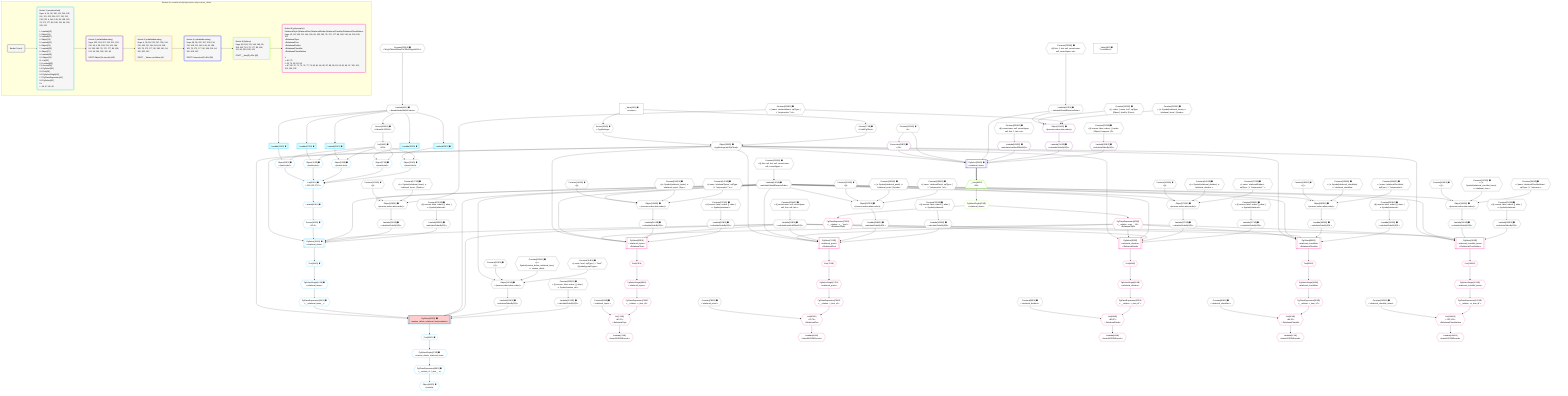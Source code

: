 %%{init: {'themeVariables': { 'fontSize': '12px'}}}%%
graph TD
    classDef path fill:#eee,stroke:#000,color:#000
    classDef plan fill:#fff,stroke-width:1px,color:#000
    classDef itemplan fill:#fff,stroke-width:2px,color:#000
    classDef unbatchedplan fill:#dff,stroke-width:1px,color:#000
    classDef sideeffectplan fill:#fcc,stroke-width:2px,color:#000
    classDef bucket fill:#f6f6f6,color:#000,stroke-width:2px,text-align:left


    %% plan dependencies
    Object115{{"Object[115∈0] ➊<br />ᐸ{reverse,orders,alias,codec}ᐳ"}}:::plan
    Lambda108{{"Lambda[108∈0] ➊<br />ᐸcalculateShouldReverseOrderᐳ"}}:::plan
    Constant112{{"Constant[112∈0] ➊<br />ᐸ[]ᐳ"}}:::plan
    Constant113{{"Constant[113∈0] ➊<br />ᐸ{ s: Symbol(custom_delete_relational_item), n: 'custom_deletᐳ"}}:::plan
    Constant114{{"Constant[114∈0] ➊<br />ᐸ{ name: 'bool', sqlType: { t: '”bool”', [Symbol(pg-sql2-typeᐳ"}}:::plan
    Lambda108 & Constant112 & Constant113 & Constant114 --> Object115
    Object129{{"Object[129∈0] ➊<br />ᐸ{reverse,orders,alias,codec}ᐳ"}}:::plan
    Constant126{{"Constant[126∈0] ➊<br />ᐸ[]ᐳ"}}:::plan
    Constant127{{"Constant[127∈0] ➊<br />ᐸ{ s: Symbol(relational_items), n: 'relational_items', [Symboᐳ"}}:::plan
    Constant128{{"Constant[128∈0] ➊<br />ᐸ{ name: 'relationalItems', sqlType: { t: '”polymorphic”.”relᐳ"}}:::plan
    Lambda108 & Constant126 & Constant127 & Constant128 --> Object129
    Object143{{"Object[143∈0] ➊<br />ᐸ{reverse,orders,alias,codec}ᐳ"}}:::plan
    Constant140{{"Constant[140∈0] ➊<br />ᐸ[]ᐳ"}}:::plan
    Constant141{{"Constant[141∈0] ➊<br />ᐸ{ s: Symbol(relational_topics), n: 'relational_topics', [Symᐳ"}}:::plan
    Constant142{{"Constant[142∈0] ➊<br />ᐸ{ name: 'relationalTopics', sqlType: { t: '”polymorphic”.”reᐳ"}}:::plan
    Lambda108 & Constant140 & Constant141 & Constant142 --> Object143
    Object157{{"Object[157∈0] ➊<br />ᐸ{reverse,orders,alias,codec}ᐳ"}}:::plan
    Constant154{{"Constant[154∈0] ➊<br />ᐸ[]ᐳ"}}:::plan
    Constant155{{"Constant[155∈0] ➊<br />ᐸ{ s: Symbol(relational_posts), n: 'relational_posts', [Symboᐳ"}}:::plan
    Constant156{{"Constant[156∈0] ➊<br />ᐸ{ name: 'relationalPosts', sqlType: { t: '”polymorphic”.”relᐳ"}}:::plan
    Lambda108 & Constant154 & Constant155 & Constant156 --> Object157
    Object171{{"Object[171∈0] ➊<br />ᐸ{reverse,orders,alias,codec}ᐳ"}}:::plan
    Constant168{{"Constant[168∈0] ➊<br />ᐸ[]ᐳ"}}:::plan
    Constant169{{"Constant[169∈0] ➊<br />ᐸ{ s: Symbol(relational_dividers), n: 'relational_dividers', ᐳ"}}:::plan
    Constant170{{"Constant[170∈0] ➊<br />ᐸ{ name: 'relationalDividers', sqlType: { t: '”polymorphic”.”ᐳ"}}:::plan
    Lambda108 & Constant168 & Constant169 & Constant170 --> Object171
    Object185{{"Object[185∈0] ➊<br />ᐸ{reverse,orders,alias,codec}ᐳ"}}:::plan
    Constant182{{"Constant[182∈0] ➊<br />ᐸ[]ᐳ"}}:::plan
    Constant183{{"Constant[183∈0] ➊<br />ᐸ{ s: Symbol(relational_checklists), n: 'relational_checklistᐳ"}}:::plan
    Constant184{{"Constant[184∈0] ➊<br />ᐸ{ name: 'relationalChecklists', sqlType: { t: '”polymorphic”ᐳ"}}:::plan
    Lambda108 & Constant182 & Constant183 & Constant184 --> Object185
    Object199{{"Object[199∈0] ➊<br />ᐸ{reverse,orders,alias,codec}ᐳ"}}:::plan
    Constant196{{"Constant[196∈0] ➊<br />ᐸ[]ᐳ"}}:::plan
    Constant197{{"Constant[197∈0] ➊<br />ᐸ{ s: Symbol(relational_checklist_items), n: 'relational_checᐳ"}}:::plan
    Constant198{{"Constant[198∈0] ➊<br />ᐸ{ name: 'relationalChecklistItems', sqlType: { t: '”polymorpᐳ"}}:::plan
    Lambda108 & Constant196 & Constant197 & Constant198 --> Object199
    Object38{{"Object[38∈0] ➊<br />ᐸ{pgSettings,withPgClient}ᐳ"}}:::plan
    Access36{{"Access[36∈0] ➊<br />ᐸ2.pgSettingsᐳ"}}:::plan
    Access37{{"Access[37∈0] ➊<br />ᐸ2.withPgClientᐳ"}}:::plan
    Access36 & Access37 --> Object38
    Lambda9{{"Lambda[9∈0] ➊<br />ᐸdecodeNodeIdWithCodecsᐳ"}}:::plan
    Constant221{{"Constant[221∈0] ➊<br />ᐸ'WyJyZWxhdGlvbmFsX3RvcGljcyIsMV0='ᐳ"}}:::plan
    Constant221 --> Lambda9
    List14{{"List[14∈0] ➊<br />ᐸ220ᐳ"}}:::plan
    Access220{{"Access[220∈0] ➊<br />ᐸ9.base64JSON.1ᐳ"}}:::plan
    Access220 --> List14
    __Value2["__Value[2∈0] ➊<br />ᐸcontextᐳ"]:::plan
    __Value2 --> Access36
    __Value2 --> Access37
    Constant223{{"Constant[223∈0] ➊<br />ᐸ§{ first: null, last: null, cursorLower: null, cursorUpper: ᐳ"}}:::plan
    Constant223 --> Lambda108
    Lambda111{{"Lambda[111∈0] ➊<br />ᐸcalculateLimitAndOffsetSQLᐳ"}}:::plan
    Constant224{{"Constant[224∈0] ➊<br />ᐸ§{ cursorLower: null, cursorUpper: null, first: null, last: ᐳ"}}:::plan
    Constant224 --> Lambda111
    Lambda116{{"Lambda[116∈0] ➊<br />ᐸcalculateOrderBySQLᐳ"}}:::plan
    Object115 --> Lambda116
    Lambda121{{"Lambda[121∈0] ➊<br />ᐸcalculateOrderBySQLᐳ"}}:::plan
    Constant225{{"Constant[225∈0] ➊<br />ᐸ§{ reverse: false, orders: [], alias: { s: Symbol(custom_delᐳ"}}:::plan
    Constant225 --> Lambda121
    Lambda130{{"Lambda[130∈0] ➊<br />ᐸcalculateOrderBySQLᐳ"}}:::plan
    Object129 --> Lambda130
    Lambda135{{"Lambda[135∈0] ➊<br />ᐸcalculateOrderBySQLᐳ"}}:::plan
    Constant226{{"Constant[226∈0] ➊<br />ᐸ§{ reverse: false, orders: [], alias: { s: Symbol(relationalᐳ"}}:::plan
    Constant226 --> Lambda135
    Lambda144{{"Lambda[144∈0] ➊<br />ᐸcalculateOrderBySQLᐳ"}}:::plan
    Object143 --> Lambda144
    Lambda149{{"Lambda[149∈0] ➊<br />ᐸcalculateOrderBySQLᐳ"}}:::plan
    Constant227{{"Constant[227∈0] ➊<br />ᐸ§{ reverse: false, orders: [], alias: { s: Symbol(relationalᐳ"}}:::plan
    Constant227 --> Lambda149
    Lambda158{{"Lambda[158∈0] ➊<br />ᐸcalculateOrderBySQLᐳ"}}:::plan
    Object157 --> Lambda158
    Lambda163{{"Lambda[163∈0] ➊<br />ᐸcalculateOrderBySQLᐳ"}}:::plan
    Constant228{{"Constant[228∈0] ➊<br />ᐸ§{ reverse: false, orders: [], alias: { s: Symbol(relationalᐳ"}}:::plan
    Constant228 --> Lambda163
    Lambda172{{"Lambda[172∈0] ➊<br />ᐸcalculateOrderBySQLᐳ"}}:::plan
    Object171 --> Lambda172
    Lambda177{{"Lambda[177∈0] ➊<br />ᐸcalculateOrderBySQLᐳ"}}:::plan
    Constant229{{"Constant[229∈0] ➊<br />ᐸ§{ reverse: false, orders: [], alias: { s: Symbol(relationalᐳ"}}:::plan
    Constant229 --> Lambda177
    Lambda186{{"Lambda[186∈0] ➊<br />ᐸcalculateOrderBySQLᐳ"}}:::plan
    Object185 --> Lambda186
    Lambda191{{"Lambda[191∈0] ➊<br />ᐸcalculateOrderBySQLᐳ"}}:::plan
    Constant230{{"Constant[230∈0] ➊<br />ᐸ§{ reverse: false, orders: [], alias: { s: Symbol(relationalᐳ"}}:::plan
    Constant230 --> Lambda191
    Lambda200{{"Lambda[200∈0] ➊<br />ᐸcalculateOrderBySQLᐳ"}}:::plan
    Object199 --> Lambda200
    Lambda205{{"Lambda[205∈0] ➊<br />ᐸcalculateOrderBySQLᐳ"}}:::plan
    Constant231{{"Constant[231∈0] ➊<br />ᐸ§{ reverse: false, orders: [], alias: { s: Symbol(relationalᐳ"}}:::plan
    Constant231 --> Lambda205
    Lambda207{{"Lambda[207∈0] ➊<br />ᐸcalculateShouldReverseOrderᐳ"}}:::plan
    Constant233{{"Constant[233∈0] ➊<br />ᐸ§{ first: 1, last: null, cursorLower: null, cursorUpper: nulᐳ"}}:::plan
    Constant233 --> Lambda207
    Lambda9 --> Access220
    __Value4["__Value[4∈0] ➊<br />ᐸrootValueᐳ"]:::plan
    Constant69{{"Constant[69∈0] ➊<br />ᐸ'relational_topics'ᐳ"}}:::plan
    Constant78{{"Constant[78∈0] ➊<br />ᐸ'relational_posts'ᐳ"}}:::plan
    Constant86{{"Constant[86∈0] ➊<br />ᐸ'relational_dividers'ᐳ"}}:::plan
    Constant94{{"Constant[94∈0] ➊<br />ᐸ'relational_checklists'ᐳ"}}:::plan
    Constant102{{"Constant[102∈0] ➊<br />ᐸ'relational_checklist_items'ᐳ"}}:::plan
    Constant210{{"Constant[210∈0] ➊<br />ᐸ[ { codec: { name: 'int4', sqlType: [Object], fromPg: [Functᐳ"}}:::plan
    Constant211{{"Constant[211∈0] ➊<br />ᐸ{ s: Symbol(relational_items), n: 'relational_items', [Symboᐳ"}}:::plan
    Constant222{{"Constant[222∈0] ➊<br />ᐸ1ᐳ"}}:::plan
    Constant232{{"Constant[232∈0] ➊<br />ᐸ§{ reverse: false, orders: [ { codec: [Object], fragment: [Oᐳ"}}:::plan
    Constant234{{"Constant[234∈0] ➊<br />ᐸ§{ cursorLower: null, cursorUpper: null, first: 1, last: nulᐳ"}}:::plan
    PgSelect35[["PgSelect[35∈1] ➊<br />ᐸrelational_itemsᐳ"]]:::plan
    Access34{{"Access[34∈1] ➊<br />ᐸ33.0ᐳ"}}:::plan
    Object38 & Access34 & Lambda108 & Lambda111 & Lambda130 & Lambda135 --> PgSelect35
    PgSelect42[["PgSelect[42∈1] ➊<br />ᐸcustom_delete_relational_item(mutation)ᐳ"]]:::sideeffectplan
    PgClassExpression41{{"PgClassExpression[41∈1] ➊<br />ᐸ__relational_items__ᐳ"}}:::plan
    Object38 & PgClassExpression41 & Lambda108 & Lambda111 & Lambda116 & Lambda121 --> PgSelect42
    List32{{"List[32∈1] ➊<br />ᐸ15,19,23,27,31ᐳ"}}:::plan
    Object15{{"Object[15∈1] ➊<br />ᐸ{match,pks}ᐳ"}}:::plan
    Object19{{"Object[19∈1] ➊<br />ᐸ{match,pks}ᐳ"}}:::plan
    Object23{{"Object[23∈1] ➊<br />ᐸ{match,pks}ᐳ"}}:::plan
    Object27{{"Object[27∈1] ➊<br />ᐸ{match,pks}ᐳ"}}:::plan
    Object31{{"Object[31∈1] ➊<br />ᐸ{match,pks}ᐳ"}}:::plan
    Object15 & Object19 & Object23 & Object27 & Object31 --> List32
    Lambda13[["Lambda[13∈1] ➊"]]:::unbatchedplan
    Lambda13 & List14 --> Object15
    Lambda17[["Lambda[17∈1] ➊"]]:::unbatchedplan
    Lambda17 & List14 --> Object19
    Lambda21[["Lambda[21∈1] ➊"]]:::unbatchedplan
    Lambda21 & List14 --> Object23
    Lambda25[["Lambda[25∈1] ➊"]]:::unbatchedplan
    Lambda25 & List14 --> Object27
    Lambda29[["Lambda[29∈1] ➊"]]:::unbatchedplan
    Lambda29 & List14 --> Object31
    Lambda9 --> Lambda13
    Lambda9 --> Lambda17
    Lambda9 --> Lambda21
    Lambda9 --> Lambda25
    Lambda9 --> Lambda29
    Lambda33{{"Lambda[33∈1] ➊"}}:::plan
    List32 --> Lambda33
    Lambda33 --> Access34
    First39{{"First[39∈1] ➊"}}:::plan
    PgSelect35 --> First39
    PgSelectSingle40{{"PgSelectSingle[40∈1] ➊<br />ᐸrelational_itemsᐳ"}}:::plan
    First39 --> PgSelectSingle40
    PgSelectSingle40 --> PgClassExpression41
    First46{{"First[46∈1] ➊"}}:::plan
    PgSelect42 --> First46
    PgSelectSingle47{{"PgSelectSingle[47∈1] ➊<br />ᐸcustom_delete_relational_itemᐳ"}}:::plan
    First46 --> PgSelectSingle47
    PgClassExpression48{{"PgClassExpression[48∈1] ➊<br />ᐸ__custom_d...l_item__.vᐳ"}}:::plan
    PgSelectSingle47 --> PgClassExpression48
    Object49{{"Object[49∈1] ➊<br />ᐸ{result}ᐳ"}}:::plan
    PgClassExpression48 --> Object49
    Object213{{"Object[213∈2] ➊<br />ᐸ{reverse,orders,alias,codec}ᐳ"}}:::plan
    Lambda207 & Constant210 & Constant211 & Constant128 --> Object213
    Connection58{{"Connection[58∈2] ➊<br />ᐸ54ᐳ"}}:::plan
    Constant222 --> Connection58
    Lambda209{{"Lambda[209∈2] ➊<br />ᐸcalculateLimitAndOffsetSQLᐳ"}}:::plan
    Constant234 --> Lambda209
    Lambda214{{"Lambda[214∈2] ➊<br />ᐸcalculateOrderBySQLᐳ"}}:::plan
    Object213 --> Lambda214
    Lambda219{{"Lambda[219∈2] ➊<br />ᐸcalculateOrderBySQLᐳ"}}:::plan
    Constant232 --> Lambda219
    PgSelect59[["PgSelect[59∈4] ➊<br />ᐸrelational_itemsᐳ"]]:::plan
    Object38 & Connection58 & Constant222 & Lambda207 & Lambda209 & Lambda214 & Lambda219 --> PgSelect59
    __Item60[/"__Item[60∈5]<br />ᐸ59ᐳ"\]:::itemplan
    PgSelect59 ==> __Item60
    PgSelectSingle61{{"PgSelectSingle[61∈5]<br />ᐸrelational_itemsᐳ"}}:::plan
    __Item60 --> PgSelectSingle61
    PgSelect63[["PgSelect[63∈6]<br />ᐸrelational_topicsᐳ<br />ᐳRelationalTopic"]]:::plan
    PgClassExpression62{{"PgClassExpression[62∈6]<br />ᐸ__relation...ems__.”id”ᐳ<br />ᐳRelationalTopic"}}:::plan
    Object38 & PgClassExpression62 & Lambda108 & Lambda111 & Lambda144 & Lambda149 --> PgSelect63
    PgSelect74[["PgSelect[74∈6]<br />ᐸrelational_postsᐳ<br />ᐳRelationalPost"]]:::plan
    Object38 & PgClassExpression62 & Lambda108 & Lambda111 & Lambda158 & Lambda163 --> PgSelect74
    PgSelect82[["PgSelect[82∈6]<br />ᐸrelational_dividersᐳ<br />ᐳRelationalDivider"]]:::plan
    Object38 & PgClassExpression62 & Lambda108 & Lambda111 & Lambda172 & Lambda177 --> PgSelect82
    PgSelect90[["PgSelect[90∈6]<br />ᐸrelational_checklistsᐳ<br />ᐳRelationalChecklist"]]:::plan
    Object38 & PgClassExpression62 & Lambda108 & Lambda111 & Lambda186 & Lambda191 --> PgSelect90
    PgSelect98[["PgSelect[98∈6]<br />ᐸrelational_checklist_itemsᐳ<br />ᐳRelationalChecklistItem"]]:::plan
    Object38 & PgClassExpression62 & Lambda108 & Lambda111 & Lambda200 & Lambda205 --> PgSelect98
    List71{{"List[71∈6]<br />ᐸ69,70ᐳ<br />ᐳRelationalTopic"}}:::plan
    PgClassExpression70{{"PgClassExpression[70∈6]<br />ᐸ__relation...c_item_id”ᐳ"}}:::plan
    Constant69 & PgClassExpression70 --> List71
    List80{{"List[80∈6]<br />ᐸ78,79ᐳ<br />ᐳRelationalPost"}}:::plan
    PgClassExpression79{{"PgClassExpression[79∈6]<br />ᐸ__relation...t_item_id”ᐳ"}}:::plan
    Constant78 & PgClassExpression79 --> List80
    List88{{"List[88∈6]<br />ᐸ86,87ᐳ<br />ᐳRelationalDivider"}}:::plan
    PgClassExpression87{{"PgClassExpression[87∈6]<br />ᐸ__relation...r_item_id”ᐳ"}}:::plan
    Constant86 & PgClassExpression87 --> List88
    List96{{"List[96∈6]<br />ᐸ94,95ᐳ<br />ᐳRelationalChecklist"}}:::plan
    PgClassExpression95{{"PgClassExpression[95∈6]<br />ᐸ__relation...t_item_id”ᐳ"}}:::plan
    Constant94 & PgClassExpression95 --> List96
    List104{{"List[104∈6]<br />ᐸ102,103ᐳ<br />ᐳRelationalChecklistItem"}}:::plan
    PgClassExpression103{{"PgClassExpression[103∈6]<br />ᐸ__relation...m_item_id”ᐳ"}}:::plan
    Constant102 & PgClassExpression103 --> List104
    PgSelectSingle61 --> PgClassExpression62
    First67{{"First[67∈6]"}}:::plan
    PgSelect63 --> First67
    PgSelectSingle68{{"PgSelectSingle[68∈6]<br />ᐸrelational_topicsᐳ"}}:::plan
    First67 --> PgSelectSingle68
    PgSelectSingle68 --> PgClassExpression70
    Lambda72{{"Lambda[72∈6]<br />ᐸbase64JSONEncodeᐳ"}}:::plan
    List71 --> Lambda72
    PgClassExpression73{{"PgClassExpression[73∈6]<br />ᐸ__relation...s__.”type”ᐳ<br />ᐳRelationalTopic"}}:::plan
    PgSelectSingle61 --> PgClassExpression73
    First76{{"First[76∈6]"}}:::plan
    PgSelect74 --> First76
    PgSelectSingle77{{"PgSelectSingle[77∈6]<br />ᐸrelational_postsᐳ"}}:::plan
    First76 --> PgSelectSingle77
    PgSelectSingle77 --> PgClassExpression79
    Lambda81{{"Lambda[81∈6]<br />ᐸbase64JSONEncodeᐳ"}}:::plan
    List80 --> Lambda81
    First84{{"First[84∈6]"}}:::plan
    PgSelect82 --> First84
    PgSelectSingle85{{"PgSelectSingle[85∈6]<br />ᐸrelational_dividersᐳ"}}:::plan
    First84 --> PgSelectSingle85
    PgSelectSingle85 --> PgClassExpression87
    Lambda89{{"Lambda[89∈6]<br />ᐸbase64JSONEncodeᐳ"}}:::plan
    List88 --> Lambda89
    First92{{"First[92∈6]"}}:::plan
    PgSelect90 --> First92
    PgSelectSingle93{{"PgSelectSingle[93∈6]<br />ᐸrelational_checklistsᐳ"}}:::plan
    First92 --> PgSelectSingle93
    PgSelectSingle93 --> PgClassExpression95
    Lambda97{{"Lambda[97∈6]<br />ᐸbase64JSONEncodeᐳ"}}:::plan
    List96 --> Lambda97
    First100{{"First[100∈6]"}}:::plan
    PgSelect98 --> First100
    PgSelectSingle101{{"PgSelectSingle[101∈6]<br />ᐸrelational_checklist_itemsᐳ"}}:::plan
    First100 --> PgSelectSingle101
    PgSelectSingle101 --> PgClassExpression103
    Lambda105{{"Lambda[105∈6]<br />ᐸbase64JSONEncodeᐳ"}}:::plan
    List104 --> Lambda105

    %% define steps

    subgraph "Buckets for mutations/v4/polymorphic.relay.custom_delete"
    Bucket0("Bucket 0 (root)"):::bucket
    classDef bucket0 stroke:#696969
    class Bucket0,__Value2,__Value4,Lambda9,List14,Access36,Access37,Object38,Constant69,Constant78,Constant86,Constant94,Constant102,Lambda108,Lambda111,Constant112,Constant113,Constant114,Object115,Lambda116,Lambda121,Constant126,Constant127,Constant128,Object129,Lambda130,Lambda135,Constant140,Constant141,Constant142,Object143,Lambda144,Lambda149,Constant154,Constant155,Constant156,Object157,Lambda158,Lambda163,Constant168,Constant169,Constant170,Object171,Lambda172,Lambda177,Constant182,Constant183,Constant184,Object185,Lambda186,Lambda191,Constant196,Constant197,Constant198,Object199,Lambda200,Lambda205,Lambda207,Constant210,Constant211,Access220,Constant221,Constant222,Constant223,Constant224,Constant225,Constant226,Constant227,Constant228,Constant229,Constant230,Constant231,Constant232,Constant233,Constant234 bucket0
    Bucket1("Bucket 1 (mutationField)<br />Deps: 9, 14, 38, 108, 111, 130, 135, 116, 121, 222, 234, 207, 210, 211, 128, 232, 4, 144, 149, 69, 158, 163, 78, 172, 177, 86, 186, 191, 94, 200, 205, 102<br /><br />1: Lambda[13]<br />2: Object[15]<br />3: Lambda[17]<br />4: Object[19]<br />5: Lambda[21]<br />6: Object[23]<br />7: Lambda[25]<br />8: Object[27]<br />9: Lambda[29]<br />10: Object[31]<br />11: List[32]<br />12: Lambda[33]<br />13: Access[34]<br />14: PgSelect[35]<br />15: First[39]<br />16: PgSelectSingle[40]<br />17: PgClassExpression[41]<br />18: PgSelect[42]<br />19: <br />ᐳ: 46, 47, 48, 49"):::bucket
    classDef bucket1 stroke:#00bfff
    class Bucket1,Lambda13,Object15,Lambda17,Object19,Lambda21,Object23,Lambda25,Object27,Lambda29,Object31,List32,Lambda33,Access34,PgSelect35,First39,PgSelectSingle40,PgClassExpression41,PgSelect42,First46,PgSelectSingle47,PgClassExpression48,Object49 bucket1
    Bucket2("Bucket 2 (nullableBoundary)<br />Deps: 222, 234, 207, 210, 211, 128, 232, 49, 4, 38, 108, 111, 144, 149, 69, 158, 163, 78, 172, 177, 86, 186, 191, 94, 200, 205, 102, 48<br /><br />ROOT Object{1}ᐸ{result}ᐳ[49]"):::bucket
    classDef bucket2 stroke:#7f007f
    class Bucket2,Connection58,Lambda209,Object213,Lambda214,Lambda219 bucket2
    Bucket3("Bucket 3 (nullableBoundary)<br />Deps: 4, 38, 58, 222, 207, 209, 214, 219, 108, 111, 144, 149, 69, 158, 163, 78, 172, 177, 86, 186, 191, 94, 200, 205, 102<br /><br />ROOT __ValueᐸrootValueᐳ[4]"):::bucket
    classDef bucket3 stroke:#ffa500
    class Bucket3 bucket3
    Bucket4("Bucket 4 (nullableBoundary)<br />Deps: 38, 58, 222, 207, 209, 214, 219, 108, 111, 144, 149, 69, 158, 163, 78, 172, 177, 86, 186, 191, 94, 200, 205, 102<br /><br />ROOT Connection{2}ᐸ54ᐳ[58]"):::bucket
    classDef bucket4 stroke:#0000ff
    class Bucket4,PgSelect59 bucket4
    Bucket5("Bucket 5 (listItem)<br />Deps: 38, 108, 111, 144, 149, 69, 158, 163, 78, 172, 177, 86, 186, 191, 94, 200, 205, 102<br /><br />ROOT __Item{5}ᐸ59ᐳ[60]"):::bucket
    classDef bucket5 stroke:#7fff00
    class Bucket5,__Item60,PgSelectSingle61 bucket5
    Bucket6("Bucket 6 (polymorphic)<br />RelationalTopic,RelationalPost,RelationalDivider,RelationalChecklist,RelationalChecklistItem<br />Deps: 61, 38, 108, 111, 144, 149, 69, 158, 163, 78, 172, 177, 86, 186, 191, 94, 200, 205, 102<br />ᐳRelationalTopic<br />ᐳRelationalPost<br />ᐳRelationalDivider<br />ᐳRelationalChecklist<br />ᐳRelationalChecklistItem<br /><br />1: <br />ᐳ: 62, 73<br />2: 63, 74, 82, 90, 98<br />ᐳ: 67, 68, 70, 71, 72, 76, 77, 79, 80, 81, 84, 85, 87, 88, 89, 92, 93, 95, 96, 97, 100, 101, 103, 104, 105"):::bucket
    classDef bucket6 stroke:#ff1493
    class Bucket6,PgClassExpression62,PgSelect63,First67,PgSelectSingle68,PgClassExpression70,List71,Lambda72,PgClassExpression73,PgSelect74,First76,PgSelectSingle77,PgClassExpression79,List80,Lambda81,PgSelect82,First84,PgSelectSingle85,PgClassExpression87,List88,Lambda89,PgSelect90,First92,PgSelectSingle93,PgClassExpression95,List96,Lambda97,PgSelect98,First100,PgSelectSingle101,PgClassExpression103,List104,Lambda105 bucket6
    Bucket0 --> Bucket1
    Bucket1 --> Bucket2
    Bucket2 --> Bucket3
    Bucket3 --> Bucket4
    Bucket4 --> Bucket5
    Bucket5 --> Bucket6
    end